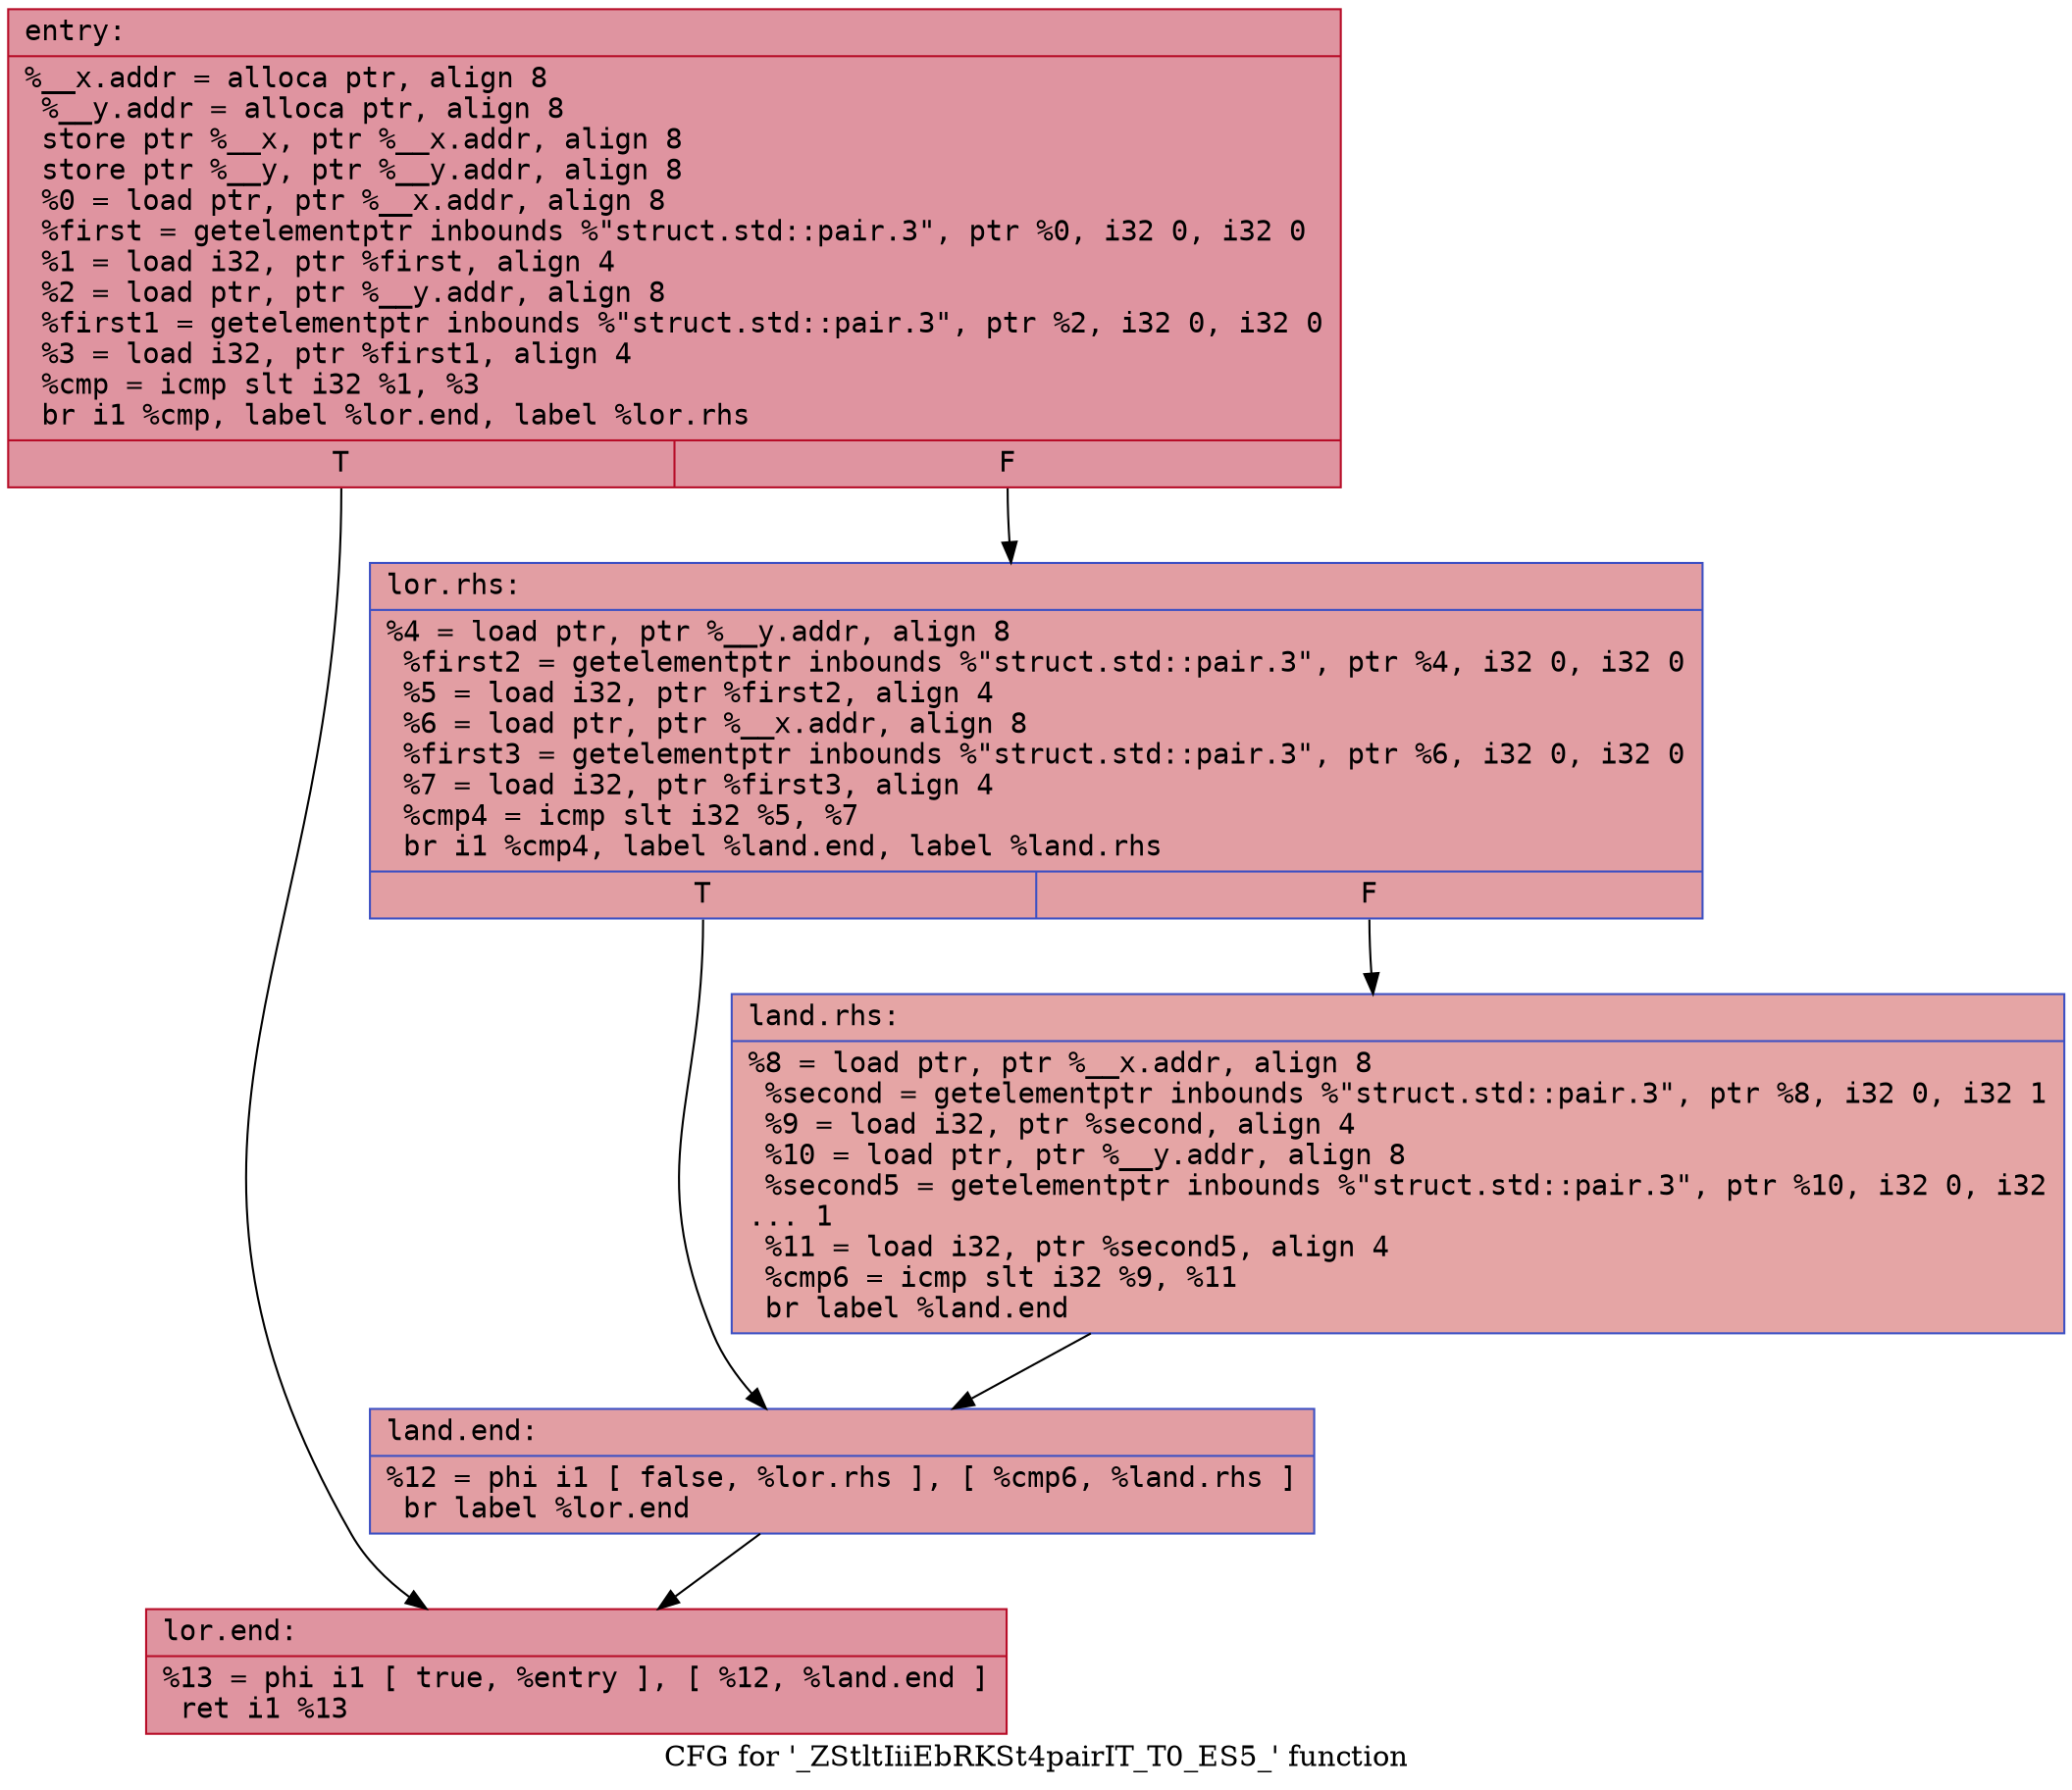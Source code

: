 digraph "CFG for '_ZStltIiiEbRKSt4pairIT_T0_ES5_' function" {
	label="CFG for '_ZStltIiiEbRKSt4pairIT_T0_ES5_' function";

	Node0x55579ce1d790 [shape=record,color="#b70d28ff", style=filled, fillcolor="#b70d2870" fontname="Courier",label="{entry:\l|  %__x.addr = alloca ptr, align 8\l  %__y.addr = alloca ptr, align 8\l  store ptr %__x, ptr %__x.addr, align 8\l  store ptr %__y, ptr %__y.addr, align 8\l  %0 = load ptr, ptr %__x.addr, align 8\l  %first = getelementptr inbounds %\"struct.std::pair.3\", ptr %0, i32 0, i32 0\l  %1 = load i32, ptr %first, align 4\l  %2 = load ptr, ptr %__y.addr, align 8\l  %first1 = getelementptr inbounds %\"struct.std::pair.3\", ptr %2, i32 0, i32 0\l  %3 = load i32, ptr %first1, align 4\l  %cmp = icmp slt i32 %1, %3\l  br i1 %cmp, label %lor.end, label %lor.rhs\l|{<s0>T|<s1>F}}"];
	Node0x55579ce1d790:s0 -> Node0x55579ce1dd60[tooltip="entry -> lor.end\nProbability 50.00%" ];
	Node0x55579ce1d790:s1 -> Node0x55579ce1ddd0[tooltip="entry -> lor.rhs\nProbability 50.00%" ];
	Node0x55579ce1ddd0 [shape=record,color="#3d50c3ff", style=filled, fillcolor="#be242e70" fontname="Courier",label="{lor.rhs:\l|  %4 = load ptr, ptr %__y.addr, align 8\l  %first2 = getelementptr inbounds %\"struct.std::pair.3\", ptr %4, i32 0, i32 0\l  %5 = load i32, ptr %first2, align 4\l  %6 = load ptr, ptr %__x.addr, align 8\l  %first3 = getelementptr inbounds %\"struct.std::pair.3\", ptr %6, i32 0, i32 0\l  %7 = load i32, ptr %first3, align 4\l  %cmp4 = icmp slt i32 %5, %7\l  br i1 %cmp4, label %land.end, label %land.rhs\l|{<s0>T|<s1>F}}"];
	Node0x55579ce1ddd0:s0 -> Node0x55579ce1e450[tooltip="lor.rhs -> land.end\nProbability 50.00%" ];
	Node0x55579ce1ddd0:s1 -> Node0x55579ce1e4d0[tooltip="lor.rhs -> land.rhs\nProbability 50.00%" ];
	Node0x55579ce1e4d0 [shape=record,color="#3d50c3ff", style=filled, fillcolor="#c5333470" fontname="Courier",label="{land.rhs:\l|  %8 = load ptr, ptr %__x.addr, align 8\l  %second = getelementptr inbounds %\"struct.std::pair.3\", ptr %8, i32 0, i32 1\l  %9 = load i32, ptr %second, align 4\l  %10 = load ptr, ptr %__y.addr, align 8\l  %second5 = getelementptr inbounds %\"struct.std::pair.3\", ptr %10, i32 0, i32\l... 1\l  %11 = load i32, ptr %second5, align 4\l  %cmp6 = icmp slt i32 %9, %11\l  br label %land.end\l}"];
	Node0x55579ce1e4d0 -> Node0x55579ce1e450[tooltip="land.rhs -> land.end\nProbability 100.00%" ];
	Node0x55579ce1e450 [shape=record,color="#3d50c3ff", style=filled, fillcolor="#be242e70" fontname="Courier",label="{land.end:\l|  %12 = phi i1 [ false, %lor.rhs ], [ %cmp6, %land.rhs ]\l  br label %lor.end\l}"];
	Node0x55579ce1e450 -> Node0x55579ce1dd60[tooltip="land.end -> lor.end\nProbability 100.00%" ];
	Node0x55579ce1dd60 [shape=record,color="#b70d28ff", style=filled, fillcolor="#b70d2870" fontname="Courier",label="{lor.end:\l|  %13 = phi i1 [ true, %entry ], [ %12, %land.end ]\l  ret i1 %13\l}"];
}
